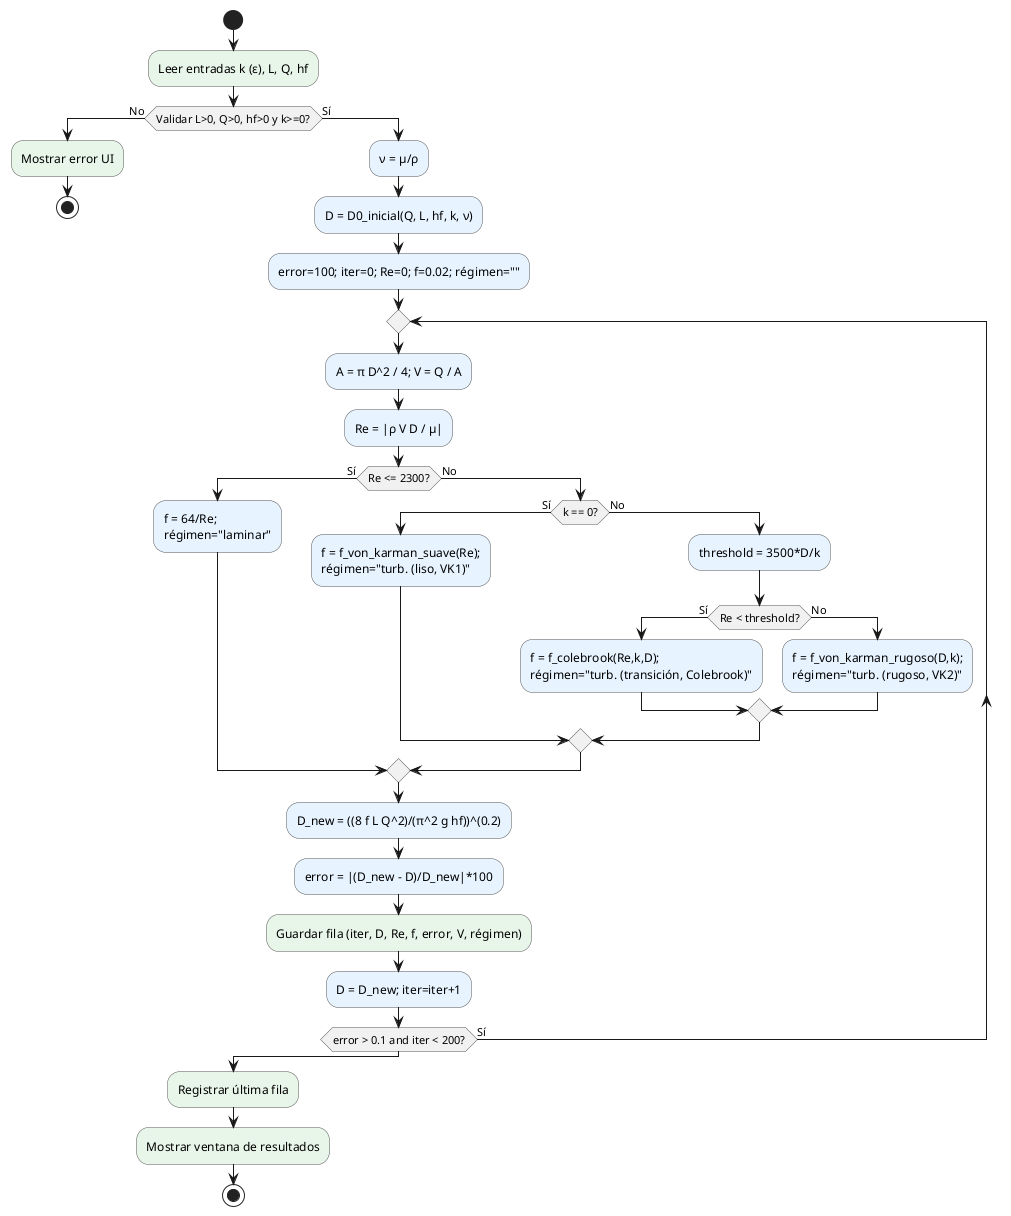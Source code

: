 
@startuml Diametro_activity
skinparam backgroundColor white
skinparam activity {
  BackgroundColor<<calc>> #E7F3FF
  BackgroundColor<<io>> #E8F5E9
  BackgroundColor<<decision>> #FFF3E0
  BorderColor #555555
}

start
:Leer entradas k (ε), L, Q, hf; <<io>>
if (Validar L>0, Q>0, hf>0 y k>=0?) then (No)
  :Mostrar error UI; <<io>>
  stop
else (Sí)
  :ν = μ/ρ; <<calc>>
  :D = D0_inicial(Q, L, hf, k, ν); <<calc>>
  :error=100; iter=0; Re=0; f=0.02; régimen=""; <<calc>>
  repeat
    :A = π D^2 / 4; V = Q / A; <<calc>>
    :Re = |ρ V D / μ|; <<calc>>
    if (Re <= 2300?) then (Sí)
      :f = 64/Re;\nrégimen="laminar"; <<calc>>
    else (No)
      if (k == 0?) then (Sí)
        :f = f_von_karman_suave(Re);\nrégimen="turb. (liso, VK1)"; <<calc>>
      else (No)
        :threshold = 3500*D/k; <<calc>>
        if (Re < threshold?) then (Sí)
          :f = f_colebrook(Re,k,D);\nrégimen="turb. (transición, Colebrook)"; <<calc>>
        else (No)
          :f = f_von_karman_rugoso(D,k);\nrégimen="turb. (rugoso, VK2)"; <<calc>>
        endif
      endif
    endif
    :D_new = ((8 f L Q^2)/(π^2 g hf))^(0.2); <<calc>>
    :error = |(D_new - D)/D_new|*100; <<calc>>
    :Guardar fila (iter, D, Re, f, error, V, régimen); <<io>>
    :D = D_new; iter=iter+1; <<calc>>
  repeat while (error > 0.1 and iter < 200?) is (Sí)
endif
:Registrar última fila; <<io>>
:Mostrar ventana de resultados; <<io>>
stop
@enduml
